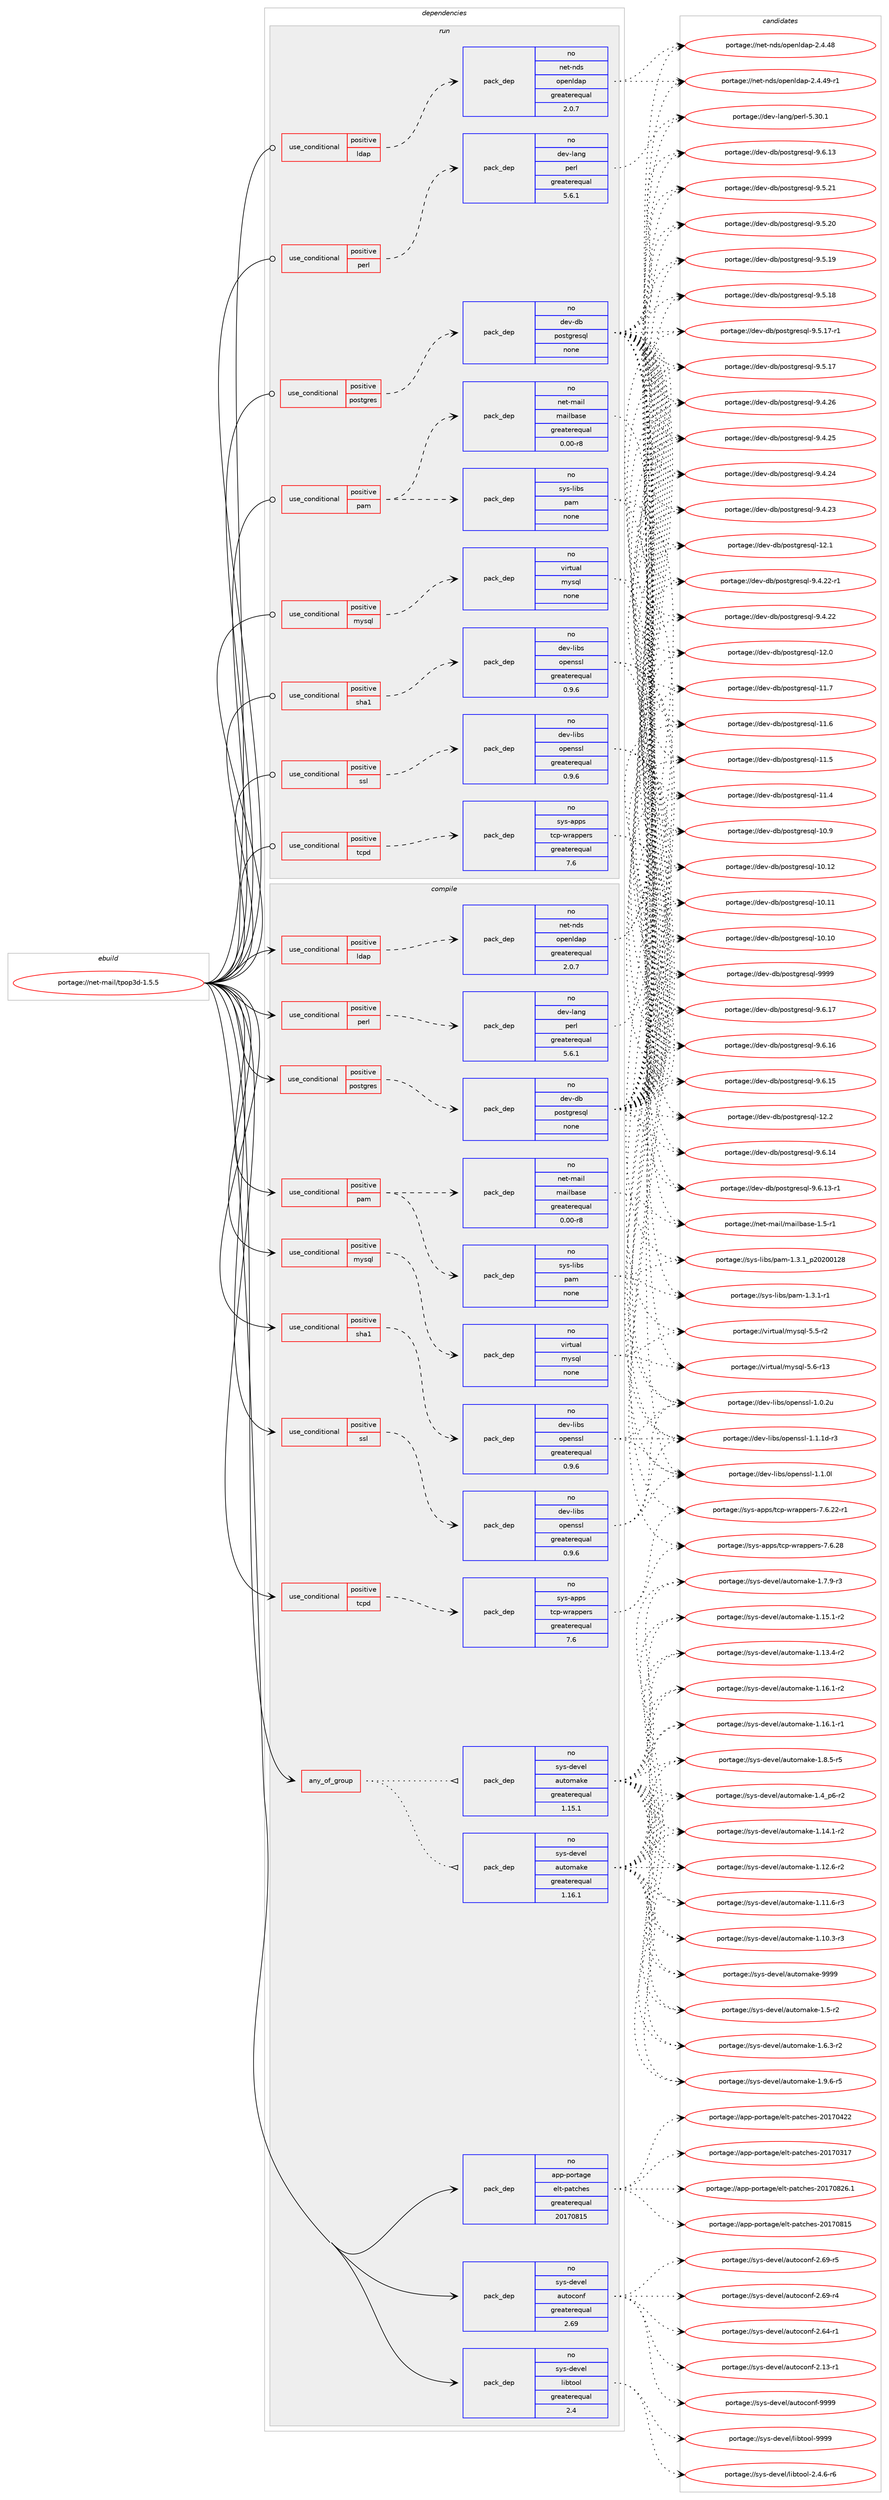 digraph prolog {

# *************
# Graph options
# *************

newrank=true;
concentrate=true;
compound=true;
graph [rankdir=LR,fontname=Helvetica,fontsize=10,ranksep=1.5];#, ranksep=2.5, nodesep=0.2];
edge  [arrowhead=vee];
node  [fontname=Helvetica,fontsize=10];

# **********
# The ebuild
# **********

subgraph cluster_leftcol {
color=gray;
rank=same;
label=<<i>ebuild</i>>;
id [label="portage://net-mail/tpop3d-1.5.5", color=red, width=4, href="../net-mail/tpop3d-1.5.5.svg"];
}

# ****************
# The dependencies
# ****************

subgraph cluster_midcol {
color=gray;
label=<<i>dependencies</i>>;
subgraph cluster_compile {
fillcolor="#eeeeee";
style=filled;
label=<<i>compile</i>>;
subgraph any1939 {
dependency117801 [label=<<TABLE BORDER="0" CELLBORDER="1" CELLSPACING="0" CELLPADDING="4"><TR><TD CELLPADDING="10">any_of_group</TD></TR></TABLE>>, shape=none, color=red];subgraph pack91363 {
dependency117802 [label=<<TABLE BORDER="0" CELLBORDER="1" CELLSPACING="0" CELLPADDING="4" WIDTH="220"><TR><TD ROWSPAN="6" CELLPADDING="30">pack_dep</TD></TR><TR><TD WIDTH="110">no</TD></TR><TR><TD>sys-devel</TD></TR><TR><TD>automake</TD></TR><TR><TD>greaterequal</TD></TR><TR><TD>1.16.1</TD></TR></TABLE>>, shape=none, color=blue];
}
dependency117801:e -> dependency117802:w [weight=20,style="dotted",arrowhead="oinv"];
subgraph pack91364 {
dependency117803 [label=<<TABLE BORDER="0" CELLBORDER="1" CELLSPACING="0" CELLPADDING="4" WIDTH="220"><TR><TD ROWSPAN="6" CELLPADDING="30">pack_dep</TD></TR><TR><TD WIDTH="110">no</TD></TR><TR><TD>sys-devel</TD></TR><TR><TD>automake</TD></TR><TR><TD>greaterequal</TD></TR><TR><TD>1.15.1</TD></TR></TABLE>>, shape=none, color=blue];
}
dependency117801:e -> dependency117803:w [weight=20,style="dotted",arrowhead="oinv"];
}
id:e -> dependency117801:w [weight=20,style="solid",arrowhead="vee"];
subgraph cond24384 {
dependency117804 [label=<<TABLE BORDER="0" CELLBORDER="1" CELLSPACING="0" CELLPADDING="4"><TR><TD ROWSPAN="3" CELLPADDING="10">use_conditional</TD></TR><TR><TD>positive</TD></TR><TR><TD>ldap</TD></TR></TABLE>>, shape=none, color=red];
subgraph pack91365 {
dependency117805 [label=<<TABLE BORDER="0" CELLBORDER="1" CELLSPACING="0" CELLPADDING="4" WIDTH="220"><TR><TD ROWSPAN="6" CELLPADDING="30">pack_dep</TD></TR><TR><TD WIDTH="110">no</TD></TR><TR><TD>net-nds</TD></TR><TR><TD>openldap</TD></TR><TR><TD>greaterequal</TD></TR><TR><TD>2.0.7</TD></TR></TABLE>>, shape=none, color=blue];
}
dependency117804:e -> dependency117805:w [weight=20,style="dashed",arrowhead="vee"];
}
id:e -> dependency117804:w [weight=20,style="solid",arrowhead="vee"];
subgraph cond24385 {
dependency117806 [label=<<TABLE BORDER="0" CELLBORDER="1" CELLSPACING="0" CELLPADDING="4"><TR><TD ROWSPAN="3" CELLPADDING="10">use_conditional</TD></TR><TR><TD>positive</TD></TR><TR><TD>mysql</TD></TR></TABLE>>, shape=none, color=red];
subgraph pack91366 {
dependency117807 [label=<<TABLE BORDER="0" CELLBORDER="1" CELLSPACING="0" CELLPADDING="4" WIDTH="220"><TR><TD ROWSPAN="6" CELLPADDING="30">pack_dep</TD></TR><TR><TD WIDTH="110">no</TD></TR><TR><TD>virtual</TD></TR><TR><TD>mysql</TD></TR><TR><TD>none</TD></TR><TR><TD></TD></TR></TABLE>>, shape=none, color=blue];
}
dependency117806:e -> dependency117807:w [weight=20,style="dashed",arrowhead="vee"];
}
id:e -> dependency117806:w [weight=20,style="solid",arrowhead="vee"];
subgraph cond24386 {
dependency117808 [label=<<TABLE BORDER="0" CELLBORDER="1" CELLSPACING="0" CELLPADDING="4"><TR><TD ROWSPAN="3" CELLPADDING="10">use_conditional</TD></TR><TR><TD>positive</TD></TR><TR><TD>pam</TD></TR></TABLE>>, shape=none, color=red];
subgraph pack91367 {
dependency117809 [label=<<TABLE BORDER="0" CELLBORDER="1" CELLSPACING="0" CELLPADDING="4" WIDTH="220"><TR><TD ROWSPAN="6" CELLPADDING="30">pack_dep</TD></TR><TR><TD WIDTH="110">no</TD></TR><TR><TD>sys-libs</TD></TR><TR><TD>pam</TD></TR><TR><TD>none</TD></TR><TR><TD></TD></TR></TABLE>>, shape=none, color=blue];
}
dependency117808:e -> dependency117809:w [weight=20,style="dashed",arrowhead="vee"];
subgraph pack91368 {
dependency117810 [label=<<TABLE BORDER="0" CELLBORDER="1" CELLSPACING="0" CELLPADDING="4" WIDTH="220"><TR><TD ROWSPAN="6" CELLPADDING="30">pack_dep</TD></TR><TR><TD WIDTH="110">no</TD></TR><TR><TD>net-mail</TD></TR><TR><TD>mailbase</TD></TR><TR><TD>greaterequal</TD></TR><TR><TD>0.00-r8</TD></TR></TABLE>>, shape=none, color=blue];
}
dependency117808:e -> dependency117810:w [weight=20,style="dashed",arrowhead="vee"];
}
id:e -> dependency117808:w [weight=20,style="solid",arrowhead="vee"];
subgraph cond24387 {
dependency117811 [label=<<TABLE BORDER="0" CELLBORDER="1" CELLSPACING="0" CELLPADDING="4"><TR><TD ROWSPAN="3" CELLPADDING="10">use_conditional</TD></TR><TR><TD>positive</TD></TR><TR><TD>perl</TD></TR></TABLE>>, shape=none, color=red];
subgraph pack91369 {
dependency117812 [label=<<TABLE BORDER="0" CELLBORDER="1" CELLSPACING="0" CELLPADDING="4" WIDTH="220"><TR><TD ROWSPAN="6" CELLPADDING="30">pack_dep</TD></TR><TR><TD WIDTH="110">no</TD></TR><TR><TD>dev-lang</TD></TR><TR><TD>perl</TD></TR><TR><TD>greaterequal</TD></TR><TR><TD>5.6.1</TD></TR></TABLE>>, shape=none, color=blue];
}
dependency117811:e -> dependency117812:w [weight=20,style="dashed",arrowhead="vee"];
}
id:e -> dependency117811:w [weight=20,style="solid",arrowhead="vee"];
subgraph cond24388 {
dependency117813 [label=<<TABLE BORDER="0" CELLBORDER="1" CELLSPACING="0" CELLPADDING="4"><TR><TD ROWSPAN="3" CELLPADDING="10">use_conditional</TD></TR><TR><TD>positive</TD></TR><TR><TD>postgres</TD></TR></TABLE>>, shape=none, color=red];
subgraph pack91370 {
dependency117814 [label=<<TABLE BORDER="0" CELLBORDER="1" CELLSPACING="0" CELLPADDING="4" WIDTH="220"><TR><TD ROWSPAN="6" CELLPADDING="30">pack_dep</TD></TR><TR><TD WIDTH="110">no</TD></TR><TR><TD>dev-db</TD></TR><TR><TD>postgresql</TD></TR><TR><TD>none</TD></TR><TR><TD></TD></TR></TABLE>>, shape=none, color=blue];
}
dependency117813:e -> dependency117814:w [weight=20,style="dashed",arrowhead="vee"];
}
id:e -> dependency117813:w [weight=20,style="solid",arrowhead="vee"];
subgraph cond24389 {
dependency117815 [label=<<TABLE BORDER="0" CELLBORDER="1" CELLSPACING="0" CELLPADDING="4"><TR><TD ROWSPAN="3" CELLPADDING="10">use_conditional</TD></TR><TR><TD>positive</TD></TR><TR><TD>sha1</TD></TR></TABLE>>, shape=none, color=red];
subgraph pack91371 {
dependency117816 [label=<<TABLE BORDER="0" CELLBORDER="1" CELLSPACING="0" CELLPADDING="4" WIDTH="220"><TR><TD ROWSPAN="6" CELLPADDING="30">pack_dep</TD></TR><TR><TD WIDTH="110">no</TD></TR><TR><TD>dev-libs</TD></TR><TR><TD>openssl</TD></TR><TR><TD>greaterequal</TD></TR><TR><TD>0.9.6</TD></TR></TABLE>>, shape=none, color=blue];
}
dependency117815:e -> dependency117816:w [weight=20,style="dashed",arrowhead="vee"];
}
id:e -> dependency117815:w [weight=20,style="solid",arrowhead="vee"];
subgraph cond24390 {
dependency117817 [label=<<TABLE BORDER="0" CELLBORDER="1" CELLSPACING="0" CELLPADDING="4"><TR><TD ROWSPAN="3" CELLPADDING="10">use_conditional</TD></TR><TR><TD>positive</TD></TR><TR><TD>ssl</TD></TR></TABLE>>, shape=none, color=red];
subgraph pack91372 {
dependency117818 [label=<<TABLE BORDER="0" CELLBORDER="1" CELLSPACING="0" CELLPADDING="4" WIDTH="220"><TR><TD ROWSPAN="6" CELLPADDING="30">pack_dep</TD></TR><TR><TD WIDTH="110">no</TD></TR><TR><TD>dev-libs</TD></TR><TR><TD>openssl</TD></TR><TR><TD>greaterequal</TD></TR><TR><TD>0.9.6</TD></TR></TABLE>>, shape=none, color=blue];
}
dependency117817:e -> dependency117818:w [weight=20,style="dashed",arrowhead="vee"];
}
id:e -> dependency117817:w [weight=20,style="solid",arrowhead="vee"];
subgraph cond24391 {
dependency117819 [label=<<TABLE BORDER="0" CELLBORDER="1" CELLSPACING="0" CELLPADDING="4"><TR><TD ROWSPAN="3" CELLPADDING="10">use_conditional</TD></TR><TR><TD>positive</TD></TR><TR><TD>tcpd</TD></TR></TABLE>>, shape=none, color=red];
subgraph pack91373 {
dependency117820 [label=<<TABLE BORDER="0" CELLBORDER="1" CELLSPACING="0" CELLPADDING="4" WIDTH="220"><TR><TD ROWSPAN="6" CELLPADDING="30">pack_dep</TD></TR><TR><TD WIDTH="110">no</TD></TR><TR><TD>sys-apps</TD></TR><TR><TD>tcp-wrappers</TD></TR><TR><TD>greaterequal</TD></TR><TR><TD>7.6</TD></TR></TABLE>>, shape=none, color=blue];
}
dependency117819:e -> dependency117820:w [weight=20,style="dashed",arrowhead="vee"];
}
id:e -> dependency117819:w [weight=20,style="solid",arrowhead="vee"];
subgraph pack91374 {
dependency117821 [label=<<TABLE BORDER="0" CELLBORDER="1" CELLSPACING="0" CELLPADDING="4" WIDTH="220"><TR><TD ROWSPAN="6" CELLPADDING="30">pack_dep</TD></TR><TR><TD WIDTH="110">no</TD></TR><TR><TD>app-portage</TD></TR><TR><TD>elt-patches</TD></TR><TR><TD>greaterequal</TD></TR><TR><TD>20170815</TD></TR></TABLE>>, shape=none, color=blue];
}
id:e -> dependency117821:w [weight=20,style="solid",arrowhead="vee"];
subgraph pack91375 {
dependency117822 [label=<<TABLE BORDER="0" CELLBORDER="1" CELLSPACING="0" CELLPADDING="4" WIDTH="220"><TR><TD ROWSPAN="6" CELLPADDING="30">pack_dep</TD></TR><TR><TD WIDTH="110">no</TD></TR><TR><TD>sys-devel</TD></TR><TR><TD>autoconf</TD></TR><TR><TD>greaterequal</TD></TR><TR><TD>2.69</TD></TR></TABLE>>, shape=none, color=blue];
}
id:e -> dependency117822:w [weight=20,style="solid",arrowhead="vee"];
subgraph pack91376 {
dependency117823 [label=<<TABLE BORDER="0" CELLBORDER="1" CELLSPACING="0" CELLPADDING="4" WIDTH="220"><TR><TD ROWSPAN="6" CELLPADDING="30">pack_dep</TD></TR><TR><TD WIDTH="110">no</TD></TR><TR><TD>sys-devel</TD></TR><TR><TD>libtool</TD></TR><TR><TD>greaterequal</TD></TR><TR><TD>2.4</TD></TR></TABLE>>, shape=none, color=blue];
}
id:e -> dependency117823:w [weight=20,style="solid",arrowhead="vee"];
}
subgraph cluster_compileandrun {
fillcolor="#eeeeee";
style=filled;
label=<<i>compile and run</i>>;
}
subgraph cluster_run {
fillcolor="#eeeeee";
style=filled;
label=<<i>run</i>>;
subgraph cond24392 {
dependency117824 [label=<<TABLE BORDER="0" CELLBORDER="1" CELLSPACING="0" CELLPADDING="4"><TR><TD ROWSPAN="3" CELLPADDING="10">use_conditional</TD></TR><TR><TD>positive</TD></TR><TR><TD>ldap</TD></TR></TABLE>>, shape=none, color=red];
subgraph pack91377 {
dependency117825 [label=<<TABLE BORDER="0" CELLBORDER="1" CELLSPACING="0" CELLPADDING="4" WIDTH="220"><TR><TD ROWSPAN="6" CELLPADDING="30">pack_dep</TD></TR><TR><TD WIDTH="110">no</TD></TR><TR><TD>net-nds</TD></TR><TR><TD>openldap</TD></TR><TR><TD>greaterequal</TD></TR><TR><TD>2.0.7</TD></TR></TABLE>>, shape=none, color=blue];
}
dependency117824:e -> dependency117825:w [weight=20,style="dashed",arrowhead="vee"];
}
id:e -> dependency117824:w [weight=20,style="solid",arrowhead="odot"];
subgraph cond24393 {
dependency117826 [label=<<TABLE BORDER="0" CELLBORDER="1" CELLSPACING="0" CELLPADDING="4"><TR><TD ROWSPAN="3" CELLPADDING="10">use_conditional</TD></TR><TR><TD>positive</TD></TR><TR><TD>mysql</TD></TR></TABLE>>, shape=none, color=red];
subgraph pack91378 {
dependency117827 [label=<<TABLE BORDER="0" CELLBORDER="1" CELLSPACING="0" CELLPADDING="4" WIDTH="220"><TR><TD ROWSPAN="6" CELLPADDING="30">pack_dep</TD></TR><TR><TD WIDTH="110">no</TD></TR><TR><TD>virtual</TD></TR><TR><TD>mysql</TD></TR><TR><TD>none</TD></TR><TR><TD></TD></TR></TABLE>>, shape=none, color=blue];
}
dependency117826:e -> dependency117827:w [weight=20,style="dashed",arrowhead="vee"];
}
id:e -> dependency117826:w [weight=20,style="solid",arrowhead="odot"];
subgraph cond24394 {
dependency117828 [label=<<TABLE BORDER="0" CELLBORDER="1" CELLSPACING="0" CELLPADDING="4"><TR><TD ROWSPAN="3" CELLPADDING="10">use_conditional</TD></TR><TR><TD>positive</TD></TR><TR><TD>pam</TD></TR></TABLE>>, shape=none, color=red];
subgraph pack91379 {
dependency117829 [label=<<TABLE BORDER="0" CELLBORDER="1" CELLSPACING="0" CELLPADDING="4" WIDTH="220"><TR><TD ROWSPAN="6" CELLPADDING="30">pack_dep</TD></TR><TR><TD WIDTH="110">no</TD></TR><TR><TD>sys-libs</TD></TR><TR><TD>pam</TD></TR><TR><TD>none</TD></TR><TR><TD></TD></TR></TABLE>>, shape=none, color=blue];
}
dependency117828:e -> dependency117829:w [weight=20,style="dashed",arrowhead="vee"];
subgraph pack91380 {
dependency117830 [label=<<TABLE BORDER="0" CELLBORDER="1" CELLSPACING="0" CELLPADDING="4" WIDTH="220"><TR><TD ROWSPAN="6" CELLPADDING="30">pack_dep</TD></TR><TR><TD WIDTH="110">no</TD></TR><TR><TD>net-mail</TD></TR><TR><TD>mailbase</TD></TR><TR><TD>greaterequal</TD></TR><TR><TD>0.00-r8</TD></TR></TABLE>>, shape=none, color=blue];
}
dependency117828:e -> dependency117830:w [weight=20,style="dashed",arrowhead="vee"];
}
id:e -> dependency117828:w [weight=20,style="solid",arrowhead="odot"];
subgraph cond24395 {
dependency117831 [label=<<TABLE BORDER="0" CELLBORDER="1" CELLSPACING="0" CELLPADDING="4"><TR><TD ROWSPAN="3" CELLPADDING="10">use_conditional</TD></TR><TR><TD>positive</TD></TR><TR><TD>perl</TD></TR></TABLE>>, shape=none, color=red];
subgraph pack91381 {
dependency117832 [label=<<TABLE BORDER="0" CELLBORDER="1" CELLSPACING="0" CELLPADDING="4" WIDTH="220"><TR><TD ROWSPAN="6" CELLPADDING="30">pack_dep</TD></TR><TR><TD WIDTH="110">no</TD></TR><TR><TD>dev-lang</TD></TR><TR><TD>perl</TD></TR><TR><TD>greaterequal</TD></TR><TR><TD>5.6.1</TD></TR></TABLE>>, shape=none, color=blue];
}
dependency117831:e -> dependency117832:w [weight=20,style="dashed",arrowhead="vee"];
}
id:e -> dependency117831:w [weight=20,style="solid",arrowhead="odot"];
subgraph cond24396 {
dependency117833 [label=<<TABLE BORDER="0" CELLBORDER="1" CELLSPACING="0" CELLPADDING="4"><TR><TD ROWSPAN="3" CELLPADDING="10">use_conditional</TD></TR><TR><TD>positive</TD></TR><TR><TD>postgres</TD></TR></TABLE>>, shape=none, color=red];
subgraph pack91382 {
dependency117834 [label=<<TABLE BORDER="0" CELLBORDER="1" CELLSPACING="0" CELLPADDING="4" WIDTH="220"><TR><TD ROWSPAN="6" CELLPADDING="30">pack_dep</TD></TR><TR><TD WIDTH="110">no</TD></TR><TR><TD>dev-db</TD></TR><TR><TD>postgresql</TD></TR><TR><TD>none</TD></TR><TR><TD></TD></TR></TABLE>>, shape=none, color=blue];
}
dependency117833:e -> dependency117834:w [weight=20,style="dashed",arrowhead="vee"];
}
id:e -> dependency117833:w [weight=20,style="solid",arrowhead="odot"];
subgraph cond24397 {
dependency117835 [label=<<TABLE BORDER="0" CELLBORDER="1" CELLSPACING="0" CELLPADDING="4"><TR><TD ROWSPAN="3" CELLPADDING="10">use_conditional</TD></TR><TR><TD>positive</TD></TR><TR><TD>sha1</TD></TR></TABLE>>, shape=none, color=red];
subgraph pack91383 {
dependency117836 [label=<<TABLE BORDER="0" CELLBORDER="1" CELLSPACING="0" CELLPADDING="4" WIDTH="220"><TR><TD ROWSPAN="6" CELLPADDING="30">pack_dep</TD></TR><TR><TD WIDTH="110">no</TD></TR><TR><TD>dev-libs</TD></TR><TR><TD>openssl</TD></TR><TR><TD>greaterequal</TD></TR><TR><TD>0.9.6</TD></TR></TABLE>>, shape=none, color=blue];
}
dependency117835:e -> dependency117836:w [weight=20,style="dashed",arrowhead="vee"];
}
id:e -> dependency117835:w [weight=20,style="solid",arrowhead="odot"];
subgraph cond24398 {
dependency117837 [label=<<TABLE BORDER="0" CELLBORDER="1" CELLSPACING="0" CELLPADDING="4"><TR><TD ROWSPAN="3" CELLPADDING="10">use_conditional</TD></TR><TR><TD>positive</TD></TR><TR><TD>ssl</TD></TR></TABLE>>, shape=none, color=red];
subgraph pack91384 {
dependency117838 [label=<<TABLE BORDER="0" CELLBORDER="1" CELLSPACING="0" CELLPADDING="4" WIDTH="220"><TR><TD ROWSPAN="6" CELLPADDING="30">pack_dep</TD></TR><TR><TD WIDTH="110">no</TD></TR><TR><TD>dev-libs</TD></TR><TR><TD>openssl</TD></TR><TR><TD>greaterequal</TD></TR><TR><TD>0.9.6</TD></TR></TABLE>>, shape=none, color=blue];
}
dependency117837:e -> dependency117838:w [weight=20,style="dashed",arrowhead="vee"];
}
id:e -> dependency117837:w [weight=20,style="solid",arrowhead="odot"];
subgraph cond24399 {
dependency117839 [label=<<TABLE BORDER="0" CELLBORDER="1" CELLSPACING="0" CELLPADDING="4"><TR><TD ROWSPAN="3" CELLPADDING="10">use_conditional</TD></TR><TR><TD>positive</TD></TR><TR><TD>tcpd</TD></TR></TABLE>>, shape=none, color=red];
subgraph pack91385 {
dependency117840 [label=<<TABLE BORDER="0" CELLBORDER="1" CELLSPACING="0" CELLPADDING="4" WIDTH="220"><TR><TD ROWSPAN="6" CELLPADDING="30">pack_dep</TD></TR><TR><TD WIDTH="110">no</TD></TR><TR><TD>sys-apps</TD></TR><TR><TD>tcp-wrappers</TD></TR><TR><TD>greaterequal</TD></TR><TR><TD>7.6</TD></TR></TABLE>>, shape=none, color=blue];
}
dependency117839:e -> dependency117840:w [weight=20,style="dashed",arrowhead="vee"];
}
id:e -> dependency117839:w [weight=20,style="solid",arrowhead="odot"];
}
}

# **************
# The candidates
# **************

subgraph cluster_choices {
rank=same;
color=gray;
label=<<i>candidates</i>>;

subgraph choice91363 {
color=black;
nodesep=1;
choice115121115451001011181011084797117116111109971071014557575757 [label="portage://sys-devel/automake-9999", color=red, width=4,href="../sys-devel/automake-9999.svg"];
choice115121115451001011181011084797117116111109971071014549465746544511453 [label="portage://sys-devel/automake-1.9.6-r5", color=red, width=4,href="../sys-devel/automake-1.9.6-r5.svg"];
choice115121115451001011181011084797117116111109971071014549465646534511453 [label="portage://sys-devel/automake-1.8.5-r5", color=red, width=4,href="../sys-devel/automake-1.8.5-r5.svg"];
choice115121115451001011181011084797117116111109971071014549465546574511451 [label="portage://sys-devel/automake-1.7.9-r3", color=red, width=4,href="../sys-devel/automake-1.7.9-r3.svg"];
choice115121115451001011181011084797117116111109971071014549465446514511450 [label="portage://sys-devel/automake-1.6.3-r2", color=red, width=4,href="../sys-devel/automake-1.6.3-r2.svg"];
choice11512111545100101118101108479711711611110997107101454946534511450 [label="portage://sys-devel/automake-1.5-r2", color=red, width=4,href="../sys-devel/automake-1.5-r2.svg"];
choice115121115451001011181011084797117116111109971071014549465295112544511450 [label="portage://sys-devel/automake-1.4_p6-r2", color=red, width=4,href="../sys-devel/automake-1.4_p6-r2.svg"];
choice11512111545100101118101108479711711611110997107101454946495446494511450 [label="portage://sys-devel/automake-1.16.1-r2", color=red, width=4,href="../sys-devel/automake-1.16.1-r2.svg"];
choice11512111545100101118101108479711711611110997107101454946495446494511449 [label="portage://sys-devel/automake-1.16.1-r1", color=red, width=4,href="../sys-devel/automake-1.16.1-r1.svg"];
choice11512111545100101118101108479711711611110997107101454946495346494511450 [label="portage://sys-devel/automake-1.15.1-r2", color=red, width=4,href="../sys-devel/automake-1.15.1-r2.svg"];
choice11512111545100101118101108479711711611110997107101454946495246494511450 [label="portage://sys-devel/automake-1.14.1-r2", color=red, width=4,href="../sys-devel/automake-1.14.1-r2.svg"];
choice11512111545100101118101108479711711611110997107101454946495146524511450 [label="portage://sys-devel/automake-1.13.4-r2", color=red, width=4,href="../sys-devel/automake-1.13.4-r2.svg"];
choice11512111545100101118101108479711711611110997107101454946495046544511450 [label="portage://sys-devel/automake-1.12.6-r2", color=red, width=4,href="../sys-devel/automake-1.12.6-r2.svg"];
choice11512111545100101118101108479711711611110997107101454946494946544511451 [label="portage://sys-devel/automake-1.11.6-r3", color=red, width=4,href="../sys-devel/automake-1.11.6-r3.svg"];
choice11512111545100101118101108479711711611110997107101454946494846514511451 [label="portage://sys-devel/automake-1.10.3-r3", color=red, width=4,href="../sys-devel/automake-1.10.3-r3.svg"];
dependency117802:e -> choice115121115451001011181011084797117116111109971071014557575757:w [style=dotted,weight="100"];
dependency117802:e -> choice115121115451001011181011084797117116111109971071014549465746544511453:w [style=dotted,weight="100"];
dependency117802:e -> choice115121115451001011181011084797117116111109971071014549465646534511453:w [style=dotted,weight="100"];
dependency117802:e -> choice115121115451001011181011084797117116111109971071014549465546574511451:w [style=dotted,weight="100"];
dependency117802:e -> choice115121115451001011181011084797117116111109971071014549465446514511450:w [style=dotted,weight="100"];
dependency117802:e -> choice11512111545100101118101108479711711611110997107101454946534511450:w [style=dotted,weight="100"];
dependency117802:e -> choice115121115451001011181011084797117116111109971071014549465295112544511450:w [style=dotted,weight="100"];
dependency117802:e -> choice11512111545100101118101108479711711611110997107101454946495446494511450:w [style=dotted,weight="100"];
dependency117802:e -> choice11512111545100101118101108479711711611110997107101454946495446494511449:w [style=dotted,weight="100"];
dependency117802:e -> choice11512111545100101118101108479711711611110997107101454946495346494511450:w [style=dotted,weight="100"];
dependency117802:e -> choice11512111545100101118101108479711711611110997107101454946495246494511450:w [style=dotted,weight="100"];
dependency117802:e -> choice11512111545100101118101108479711711611110997107101454946495146524511450:w [style=dotted,weight="100"];
dependency117802:e -> choice11512111545100101118101108479711711611110997107101454946495046544511450:w [style=dotted,weight="100"];
dependency117802:e -> choice11512111545100101118101108479711711611110997107101454946494946544511451:w [style=dotted,weight="100"];
dependency117802:e -> choice11512111545100101118101108479711711611110997107101454946494846514511451:w [style=dotted,weight="100"];
}
subgraph choice91364 {
color=black;
nodesep=1;
choice115121115451001011181011084797117116111109971071014557575757 [label="portage://sys-devel/automake-9999", color=red, width=4,href="../sys-devel/automake-9999.svg"];
choice115121115451001011181011084797117116111109971071014549465746544511453 [label="portage://sys-devel/automake-1.9.6-r5", color=red, width=4,href="../sys-devel/automake-1.9.6-r5.svg"];
choice115121115451001011181011084797117116111109971071014549465646534511453 [label="portage://sys-devel/automake-1.8.5-r5", color=red, width=4,href="../sys-devel/automake-1.8.5-r5.svg"];
choice115121115451001011181011084797117116111109971071014549465546574511451 [label="portage://sys-devel/automake-1.7.9-r3", color=red, width=4,href="../sys-devel/automake-1.7.9-r3.svg"];
choice115121115451001011181011084797117116111109971071014549465446514511450 [label="portage://sys-devel/automake-1.6.3-r2", color=red, width=4,href="../sys-devel/automake-1.6.3-r2.svg"];
choice11512111545100101118101108479711711611110997107101454946534511450 [label="portage://sys-devel/automake-1.5-r2", color=red, width=4,href="../sys-devel/automake-1.5-r2.svg"];
choice115121115451001011181011084797117116111109971071014549465295112544511450 [label="portage://sys-devel/automake-1.4_p6-r2", color=red, width=4,href="../sys-devel/automake-1.4_p6-r2.svg"];
choice11512111545100101118101108479711711611110997107101454946495446494511450 [label="portage://sys-devel/automake-1.16.1-r2", color=red, width=4,href="../sys-devel/automake-1.16.1-r2.svg"];
choice11512111545100101118101108479711711611110997107101454946495446494511449 [label="portage://sys-devel/automake-1.16.1-r1", color=red, width=4,href="../sys-devel/automake-1.16.1-r1.svg"];
choice11512111545100101118101108479711711611110997107101454946495346494511450 [label="portage://sys-devel/automake-1.15.1-r2", color=red, width=4,href="../sys-devel/automake-1.15.1-r2.svg"];
choice11512111545100101118101108479711711611110997107101454946495246494511450 [label="portage://sys-devel/automake-1.14.1-r2", color=red, width=4,href="../sys-devel/automake-1.14.1-r2.svg"];
choice11512111545100101118101108479711711611110997107101454946495146524511450 [label="portage://sys-devel/automake-1.13.4-r2", color=red, width=4,href="../sys-devel/automake-1.13.4-r2.svg"];
choice11512111545100101118101108479711711611110997107101454946495046544511450 [label="portage://sys-devel/automake-1.12.6-r2", color=red, width=4,href="../sys-devel/automake-1.12.6-r2.svg"];
choice11512111545100101118101108479711711611110997107101454946494946544511451 [label="portage://sys-devel/automake-1.11.6-r3", color=red, width=4,href="../sys-devel/automake-1.11.6-r3.svg"];
choice11512111545100101118101108479711711611110997107101454946494846514511451 [label="portage://sys-devel/automake-1.10.3-r3", color=red, width=4,href="../sys-devel/automake-1.10.3-r3.svg"];
dependency117803:e -> choice115121115451001011181011084797117116111109971071014557575757:w [style=dotted,weight="100"];
dependency117803:e -> choice115121115451001011181011084797117116111109971071014549465746544511453:w [style=dotted,weight="100"];
dependency117803:e -> choice115121115451001011181011084797117116111109971071014549465646534511453:w [style=dotted,weight="100"];
dependency117803:e -> choice115121115451001011181011084797117116111109971071014549465546574511451:w [style=dotted,weight="100"];
dependency117803:e -> choice115121115451001011181011084797117116111109971071014549465446514511450:w [style=dotted,weight="100"];
dependency117803:e -> choice11512111545100101118101108479711711611110997107101454946534511450:w [style=dotted,weight="100"];
dependency117803:e -> choice115121115451001011181011084797117116111109971071014549465295112544511450:w [style=dotted,weight="100"];
dependency117803:e -> choice11512111545100101118101108479711711611110997107101454946495446494511450:w [style=dotted,weight="100"];
dependency117803:e -> choice11512111545100101118101108479711711611110997107101454946495446494511449:w [style=dotted,weight="100"];
dependency117803:e -> choice11512111545100101118101108479711711611110997107101454946495346494511450:w [style=dotted,weight="100"];
dependency117803:e -> choice11512111545100101118101108479711711611110997107101454946495246494511450:w [style=dotted,weight="100"];
dependency117803:e -> choice11512111545100101118101108479711711611110997107101454946495146524511450:w [style=dotted,weight="100"];
dependency117803:e -> choice11512111545100101118101108479711711611110997107101454946495046544511450:w [style=dotted,weight="100"];
dependency117803:e -> choice11512111545100101118101108479711711611110997107101454946494946544511451:w [style=dotted,weight="100"];
dependency117803:e -> choice11512111545100101118101108479711711611110997107101454946494846514511451:w [style=dotted,weight="100"];
}
subgraph choice91365 {
color=black;
nodesep=1;
choice110101116451101001154711111210111010810097112455046524652574511449 [label="portage://net-nds/openldap-2.4.49-r1", color=red, width=4,href="../net-nds/openldap-2.4.49-r1.svg"];
choice11010111645110100115471111121011101081009711245504652465256 [label="portage://net-nds/openldap-2.4.48", color=red, width=4,href="../net-nds/openldap-2.4.48.svg"];
dependency117805:e -> choice110101116451101001154711111210111010810097112455046524652574511449:w [style=dotted,weight="100"];
dependency117805:e -> choice11010111645110100115471111121011101081009711245504652465256:w [style=dotted,weight="100"];
}
subgraph choice91366 {
color=black;
nodesep=1;
choice118105114116117971084710912111511310845534654451144951 [label="portage://virtual/mysql-5.6-r13", color=red, width=4,href="../virtual/mysql-5.6-r13.svg"];
choice1181051141161179710847109121115113108455346534511450 [label="portage://virtual/mysql-5.5-r2", color=red, width=4,href="../virtual/mysql-5.5-r2.svg"];
dependency117807:e -> choice118105114116117971084710912111511310845534654451144951:w [style=dotted,weight="100"];
dependency117807:e -> choice1181051141161179710847109121115113108455346534511450:w [style=dotted,weight="100"];
}
subgraph choice91367 {
color=black;
nodesep=1;
choice11512111545108105981154711297109454946514649951125048504848495056 [label="portage://sys-libs/pam-1.3.1_p20200128", color=red, width=4,href="../sys-libs/pam-1.3.1_p20200128.svg"];
choice115121115451081059811547112971094549465146494511449 [label="portage://sys-libs/pam-1.3.1-r1", color=red, width=4,href="../sys-libs/pam-1.3.1-r1.svg"];
dependency117809:e -> choice11512111545108105981154711297109454946514649951125048504848495056:w [style=dotted,weight="100"];
dependency117809:e -> choice115121115451081059811547112971094549465146494511449:w [style=dotted,weight="100"];
}
subgraph choice91368 {
color=black;
nodesep=1;
choice110101116451099710510847109971051089897115101454946534511449 [label="portage://net-mail/mailbase-1.5-r1", color=red, width=4,href="../net-mail/mailbase-1.5-r1.svg"];
dependency117810:e -> choice110101116451099710510847109971051089897115101454946534511449:w [style=dotted,weight="100"];
}
subgraph choice91369 {
color=black;
nodesep=1;
choice10010111845108971101034711210111410845534651484649 [label="portage://dev-lang/perl-5.30.1", color=red, width=4,href="../dev-lang/perl-5.30.1.svg"];
dependency117812:e -> choice10010111845108971101034711210111410845534651484649:w [style=dotted,weight="100"];
}
subgraph choice91370 {
color=black;
nodesep=1;
choice1001011184510098471121111151161031141011151131084557575757 [label="portage://dev-db/postgresql-9999", color=red, width=4,href="../dev-db/postgresql-9999.svg"];
choice10010111845100984711211111511610311410111511310845574654464955 [label="portage://dev-db/postgresql-9.6.17", color=red, width=4,href="../dev-db/postgresql-9.6.17.svg"];
choice10010111845100984711211111511610311410111511310845574654464954 [label="portage://dev-db/postgresql-9.6.16", color=red, width=4,href="../dev-db/postgresql-9.6.16.svg"];
choice10010111845100984711211111511610311410111511310845574654464953 [label="portage://dev-db/postgresql-9.6.15", color=red, width=4,href="../dev-db/postgresql-9.6.15.svg"];
choice10010111845100984711211111511610311410111511310845574654464952 [label="portage://dev-db/postgresql-9.6.14", color=red, width=4,href="../dev-db/postgresql-9.6.14.svg"];
choice100101118451009847112111115116103114101115113108455746544649514511449 [label="portage://dev-db/postgresql-9.6.13-r1", color=red, width=4,href="../dev-db/postgresql-9.6.13-r1.svg"];
choice10010111845100984711211111511610311410111511310845574654464951 [label="portage://dev-db/postgresql-9.6.13", color=red, width=4,href="../dev-db/postgresql-9.6.13.svg"];
choice10010111845100984711211111511610311410111511310845574653465049 [label="portage://dev-db/postgresql-9.5.21", color=red, width=4,href="../dev-db/postgresql-9.5.21.svg"];
choice10010111845100984711211111511610311410111511310845574653465048 [label="portage://dev-db/postgresql-9.5.20", color=red, width=4,href="../dev-db/postgresql-9.5.20.svg"];
choice10010111845100984711211111511610311410111511310845574653464957 [label="portage://dev-db/postgresql-9.5.19", color=red, width=4,href="../dev-db/postgresql-9.5.19.svg"];
choice10010111845100984711211111511610311410111511310845574653464956 [label="portage://dev-db/postgresql-9.5.18", color=red, width=4,href="../dev-db/postgresql-9.5.18.svg"];
choice100101118451009847112111115116103114101115113108455746534649554511449 [label="portage://dev-db/postgresql-9.5.17-r1", color=red, width=4,href="../dev-db/postgresql-9.5.17-r1.svg"];
choice10010111845100984711211111511610311410111511310845574653464955 [label="portage://dev-db/postgresql-9.5.17", color=red, width=4,href="../dev-db/postgresql-9.5.17.svg"];
choice10010111845100984711211111511610311410111511310845574652465054 [label="portage://dev-db/postgresql-9.4.26", color=red, width=4,href="../dev-db/postgresql-9.4.26.svg"];
choice10010111845100984711211111511610311410111511310845574652465053 [label="portage://dev-db/postgresql-9.4.25", color=red, width=4,href="../dev-db/postgresql-9.4.25.svg"];
choice10010111845100984711211111511610311410111511310845574652465052 [label="portage://dev-db/postgresql-9.4.24", color=red, width=4,href="../dev-db/postgresql-9.4.24.svg"];
choice10010111845100984711211111511610311410111511310845574652465051 [label="portage://dev-db/postgresql-9.4.23", color=red, width=4,href="../dev-db/postgresql-9.4.23.svg"];
choice100101118451009847112111115116103114101115113108455746524650504511449 [label="portage://dev-db/postgresql-9.4.22-r1", color=red, width=4,href="../dev-db/postgresql-9.4.22-r1.svg"];
choice10010111845100984711211111511610311410111511310845574652465050 [label="portage://dev-db/postgresql-9.4.22", color=red, width=4,href="../dev-db/postgresql-9.4.22.svg"];
choice1001011184510098471121111151161031141011151131084549504650 [label="portage://dev-db/postgresql-12.2", color=red, width=4,href="../dev-db/postgresql-12.2.svg"];
choice1001011184510098471121111151161031141011151131084549504649 [label="portage://dev-db/postgresql-12.1", color=red, width=4,href="../dev-db/postgresql-12.1.svg"];
choice1001011184510098471121111151161031141011151131084549504648 [label="portage://dev-db/postgresql-12.0", color=red, width=4,href="../dev-db/postgresql-12.0.svg"];
choice1001011184510098471121111151161031141011151131084549494655 [label="portage://dev-db/postgresql-11.7", color=red, width=4,href="../dev-db/postgresql-11.7.svg"];
choice1001011184510098471121111151161031141011151131084549494654 [label="portage://dev-db/postgresql-11.6", color=red, width=4,href="../dev-db/postgresql-11.6.svg"];
choice1001011184510098471121111151161031141011151131084549494653 [label="portage://dev-db/postgresql-11.5", color=red, width=4,href="../dev-db/postgresql-11.5.svg"];
choice1001011184510098471121111151161031141011151131084549494652 [label="portage://dev-db/postgresql-11.4", color=red, width=4,href="../dev-db/postgresql-11.4.svg"];
choice1001011184510098471121111151161031141011151131084549484657 [label="portage://dev-db/postgresql-10.9", color=red, width=4,href="../dev-db/postgresql-10.9.svg"];
choice100101118451009847112111115116103114101115113108454948464950 [label="portage://dev-db/postgresql-10.12", color=red, width=4,href="../dev-db/postgresql-10.12.svg"];
choice100101118451009847112111115116103114101115113108454948464949 [label="portage://dev-db/postgresql-10.11", color=red, width=4,href="../dev-db/postgresql-10.11.svg"];
choice100101118451009847112111115116103114101115113108454948464948 [label="portage://dev-db/postgresql-10.10", color=red, width=4,href="../dev-db/postgresql-10.10.svg"];
dependency117814:e -> choice1001011184510098471121111151161031141011151131084557575757:w [style=dotted,weight="100"];
dependency117814:e -> choice10010111845100984711211111511610311410111511310845574654464955:w [style=dotted,weight="100"];
dependency117814:e -> choice10010111845100984711211111511610311410111511310845574654464954:w [style=dotted,weight="100"];
dependency117814:e -> choice10010111845100984711211111511610311410111511310845574654464953:w [style=dotted,weight="100"];
dependency117814:e -> choice10010111845100984711211111511610311410111511310845574654464952:w [style=dotted,weight="100"];
dependency117814:e -> choice100101118451009847112111115116103114101115113108455746544649514511449:w [style=dotted,weight="100"];
dependency117814:e -> choice10010111845100984711211111511610311410111511310845574654464951:w [style=dotted,weight="100"];
dependency117814:e -> choice10010111845100984711211111511610311410111511310845574653465049:w [style=dotted,weight="100"];
dependency117814:e -> choice10010111845100984711211111511610311410111511310845574653465048:w [style=dotted,weight="100"];
dependency117814:e -> choice10010111845100984711211111511610311410111511310845574653464957:w [style=dotted,weight="100"];
dependency117814:e -> choice10010111845100984711211111511610311410111511310845574653464956:w [style=dotted,weight="100"];
dependency117814:e -> choice100101118451009847112111115116103114101115113108455746534649554511449:w [style=dotted,weight="100"];
dependency117814:e -> choice10010111845100984711211111511610311410111511310845574653464955:w [style=dotted,weight="100"];
dependency117814:e -> choice10010111845100984711211111511610311410111511310845574652465054:w [style=dotted,weight="100"];
dependency117814:e -> choice10010111845100984711211111511610311410111511310845574652465053:w [style=dotted,weight="100"];
dependency117814:e -> choice10010111845100984711211111511610311410111511310845574652465052:w [style=dotted,weight="100"];
dependency117814:e -> choice10010111845100984711211111511610311410111511310845574652465051:w [style=dotted,weight="100"];
dependency117814:e -> choice100101118451009847112111115116103114101115113108455746524650504511449:w [style=dotted,weight="100"];
dependency117814:e -> choice10010111845100984711211111511610311410111511310845574652465050:w [style=dotted,weight="100"];
dependency117814:e -> choice1001011184510098471121111151161031141011151131084549504650:w [style=dotted,weight="100"];
dependency117814:e -> choice1001011184510098471121111151161031141011151131084549504649:w [style=dotted,weight="100"];
dependency117814:e -> choice1001011184510098471121111151161031141011151131084549504648:w [style=dotted,weight="100"];
dependency117814:e -> choice1001011184510098471121111151161031141011151131084549494655:w [style=dotted,weight="100"];
dependency117814:e -> choice1001011184510098471121111151161031141011151131084549494654:w [style=dotted,weight="100"];
dependency117814:e -> choice1001011184510098471121111151161031141011151131084549494653:w [style=dotted,weight="100"];
dependency117814:e -> choice1001011184510098471121111151161031141011151131084549494652:w [style=dotted,weight="100"];
dependency117814:e -> choice1001011184510098471121111151161031141011151131084549484657:w [style=dotted,weight="100"];
dependency117814:e -> choice100101118451009847112111115116103114101115113108454948464950:w [style=dotted,weight="100"];
dependency117814:e -> choice100101118451009847112111115116103114101115113108454948464949:w [style=dotted,weight="100"];
dependency117814:e -> choice100101118451009847112111115116103114101115113108454948464948:w [style=dotted,weight="100"];
}
subgraph choice91371 {
color=black;
nodesep=1;
choice1001011184510810598115471111121011101151151084549464946491004511451 [label="portage://dev-libs/openssl-1.1.1d-r3", color=red, width=4,href="../dev-libs/openssl-1.1.1d-r3.svg"];
choice100101118451081059811547111112101110115115108454946494648108 [label="portage://dev-libs/openssl-1.1.0l", color=red, width=4,href="../dev-libs/openssl-1.1.0l.svg"];
choice100101118451081059811547111112101110115115108454946484650117 [label="portage://dev-libs/openssl-1.0.2u", color=red, width=4,href="../dev-libs/openssl-1.0.2u.svg"];
dependency117816:e -> choice1001011184510810598115471111121011101151151084549464946491004511451:w [style=dotted,weight="100"];
dependency117816:e -> choice100101118451081059811547111112101110115115108454946494648108:w [style=dotted,weight="100"];
dependency117816:e -> choice100101118451081059811547111112101110115115108454946484650117:w [style=dotted,weight="100"];
}
subgraph choice91372 {
color=black;
nodesep=1;
choice1001011184510810598115471111121011101151151084549464946491004511451 [label="portage://dev-libs/openssl-1.1.1d-r3", color=red, width=4,href="../dev-libs/openssl-1.1.1d-r3.svg"];
choice100101118451081059811547111112101110115115108454946494648108 [label="portage://dev-libs/openssl-1.1.0l", color=red, width=4,href="../dev-libs/openssl-1.1.0l.svg"];
choice100101118451081059811547111112101110115115108454946484650117 [label="portage://dev-libs/openssl-1.0.2u", color=red, width=4,href="../dev-libs/openssl-1.0.2u.svg"];
dependency117818:e -> choice1001011184510810598115471111121011101151151084549464946491004511451:w [style=dotted,weight="100"];
dependency117818:e -> choice100101118451081059811547111112101110115115108454946494648108:w [style=dotted,weight="100"];
dependency117818:e -> choice100101118451081059811547111112101110115115108454946484650117:w [style=dotted,weight="100"];
}
subgraph choice91373 {
color=black;
nodesep=1;
choice11512111545971121121154711699112451191149711211210111411545554654465056 [label="portage://sys-apps/tcp-wrappers-7.6.28", color=red, width=4,href="../sys-apps/tcp-wrappers-7.6.28.svg"];
choice115121115459711211211547116991124511911497112112101114115455546544650504511449 [label="portage://sys-apps/tcp-wrappers-7.6.22-r1", color=red, width=4,href="../sys-apps/tcp-wrappers-7.6.22-r1.svg"];
dependency117820:e -> choice11512111545971121121154711699112451191149711211210111411545554654465056:w [style=dotted,weight="100"];
dependency117820:e -> choice115121115459711211211547116991124511911497112112101114115455546544650504511449:w [style=dotted,weight="100"];
}
subgraph choice91374 {
color=black;
nodesep=1;
choice971121124511211111411697103101471011081164511297116991041011154550484955485650544649 [label="portage://app-portage/elt-patches-20170826.1", color=red, width=4,href="../app-portage/elt-patches-20170826.1.svg"];
choice97112112451121111141169710310147101108116451129711699104101115455048495548564953 [label="portage://app-portage/elt-patches-20170815", color=red, width=4,href="../app-portage/elt-patches-20170815.svg"];
choice97112112451121111141169710310147101108116451129711699104101115455048495548525050 [label="portage://app-portage/elt-patches-20170422", color=red, width=4,href="../app-portage/elt-patches-20170422.svg"];
choice97112112451121111141169710310147101108116451129711699104101115455048495548514955 [label="portage://app-portage/elt-patches-20170317", color=red, width=4,href="../app-portage/elt-patches-20170317.svg"];
dependency117821:e -> choice971121124511211111411697103101471011081164511297116991041011154550484955485650544649:w [style=dotted,weight="100"];
dependency117821:e -> choice97112112451121111141169710310147101108116451129711699104101115455048495548564953:w [style=dotted,weight="100"];
dependency117821:e -> choice97112112451121111141169710310147101108116451129711699104101115455048495548525050:w [style=dotted,weight="100"];
dependency117821:e -> choice97112112451121111141169710310147101108116451129711699104101115455048495548514955:w [style=dotted,weight="100"];
}
subgraph choice91375 {
color=black;
nodesep=1;
choice115121115451001011181011084797117116111991111101024557575757 [label="portage://sys-devel/autoconf-9999", color=red, width=4,href="../sys-devel/autoconf-9999.svg"];
choice1151211154510010111810110847971171161119911111010245504654574511453 [label="portage://sys-devel/autoconf-2.69-r5", color=red, width=4,href="../sys-devel/autoconf-2.69-r5.svg"];
choice1151211154510010111810110847971171161119911111010245504654574511452 [label="portage://sys-devel/autoconf-2.69-r4", color=red, width=4,href="../sys-devel/autoconf-2.69-r4.svg"];
choice1151211154510010111810110847971171161119911111010245504654524511449 [label="portage://sys-devel/autoconf-2.64-r1", color=red, width=4,href="../sys-devel/autoconf-2.64-r1.svg"];
choice1151211154510010111810110847971171161119911111010245504649514511449 [label="portage://sys-devel/autoconf-2.13-r1", color=red, width=4,href="../sys-devel/autoconf-2.13-r1.svg"];
dependency117822:e -> choice115121115451001011181011084797117116111991111101024557575757:w [style=dotted,weight="100"];
dependency117822:e -> choice1151211154510010111810110847971171161119911111010245504654574511453:w [style=dotted,weight="100"];
dependency117822:e -> choice1151211154510010111810110847971171161119911111010245504654574511452:w [style=dotted,weight="100"];
dependency117822:e -> choice1151211154510010111810110847971171161119911111010245504654524511449:w [style=dotted,weight="100"];
dependency117822:e -> choice1151211154510010111810110847971171161119911111010245504649514511449:w [style=dotted,weight="100"];
}
subgraph choice91376 {
color=black;
nodesep=1;
choice1151211154510010111810110847108105981161111111084557575757 [label="portage://sys-devel/libtool-9999", color=red, width=4,href="../sys-devel/libtool-9999.svg"];
choice1151211154510010111810110847108105981161111111084550465246544511454 [label="portage://sys-devel/libtool-2.4.6-r6", color=red, width=4,href="../sys-devel/libtool-2.4.6-r6.svg"];
dependency117823:e -> choice1151211154510010111810110847108105981161111111084557575757:w [style=dotted,weight="100"];
dependency117823:e -> choice1151211154510010111810110847108105981161111111084550465246544511454:w [style=dotted,weight="100"];
}
subgraph choice91377 {
color=black;
nodesep=1;
choice110101116451101001154711111210111010810097112455046524652574511449 [label="portage://net-nds/openldap-2.4.49-r1", color=red, width=4,href="../net-nds/openldap-2.4.49-r1.svg"];
choice11010111645110100115471111121011101081009711245504652465256 [label="portage://net-nds/openldap-2.4.48", color=red, width=4,href="../net-nds/openldap-2.4.48.svg"];
dependency117825:e -> choice110101116451101001154711111210111010810097112455046524652574511449:w [style=dotted,weight="100"];
dependency117825:e -> choice11010111645110100115471111121011101081009711245504652465256:w [style=dotted,weight="100"];
}
subgraph choice91378 {
color=black;
nodesep=1;
choice118105114116117971084710912111511310845534654451144951 [label="portage://virtual/mysql-5.6-r13", color=red, width=4,href="../virtual/mysql-5.6-r13.svg"];
choice1181051141161179710847109121115113108455346534511450 [label="portage://virtual/mysql-5.5-r2", color=red, width=4,href="../virtual/mysql-5.5-r2.svg"];
dependency117827:e -> choice118105114116117971084710912111511310845534654451144951:w [style=dotted,weight="100"];
dependency117827:e -> choice1181051141161179710847109121115113108455346534511450:w [style=dotted,weight="100"];
}
subgraph choice91379 {
color=black;
nodesep=1;
choice11512111545108105981154711297109454946514649951125048504848495056 [label="portage://sys-libs/pam-1.3.1_p20200128", color=red, width=4,href="../sys-libs/pam-1.3.1_p20200128.svg"];
choice115121115451081059811547112971094549465146494511449 [label="portage://sys-libs/pam-1.3.1-r1", color=red, width=4,href="../sys-libs/pam-1.3.1-r1.svg"];
dependency117829:e -> choice11512111545108105981154711297109454946514649951125048504848495056:w [style=dotted,weight="100"];
dependency117829:e -> choice115121115451081059811547112971094549465146494511449:w [style=dotted,weight="100"];
}
subgraph choice91380 {
color=black;
nodesep=1;
choice110101116451099710510847109971051089897115101454946534511449 [label="portage://net-mail/mailbase-1.5-r1", color=red, width=4,href="../net-mail/mailbase-1.5-r1.svg"];
dependency117830:e -> choice110101116451099710510847109971051089897115101454946534511449:w [style=dotted,weight="100"];
}
subgraph choice91381 {
color=black;
nodesep=1;
choice10010111845108971101034711210111410845534651484649 [label="portage://dev-lang/perl-5.30.1", color=red, width=4,href="../dev-lang/perl-5.30.1.svg"];
dependency117832:e -> choice10010111845108971101034711210111410845534651484649:w [style=dotted,weight="100"];
}
subgraph choice91382 {
color=black;
nodesep=1;
choice1001011184510098471121111151161031141011151131084557575757 [label="portage://dev-db/postgresql-9999", color=red, width=4,href="../dev-db/postgresql-9999.svg"];
choice10010111845100984711211111511610311410111511310845574654464955 [label="portage://dev-db/postgresql-9.6.17", color=red, width=4,href="../dev-db/postgresql-9.6.17.svg"];
choice10010111845100984711211111511610311410111511310845574654464954 [label="portage://dev-db/postgresql-9.6.16", color=red, width=4,href="../dev-db/postgresql-9.6.16.svg"];
choice10010111845100984711211111511610311410111511310845574654464953 [label="portage://dev-db/postgresql-9.6.15", color=red, width=4,href="../dev-db/postgresql-9.6.15.svg"];
choice10010111845100984711211111511610311410111511310845574654464952 [label="portage://dev-db/postgresql-9.6.14", color=red, width=4,href="../dev-db/postgresql-9.6.14.svg"];
choice100101118451009847112111115116103114101115113108455746544649514511449 [label="portage://dev-db/postgresql-9.6.13-r1", color=red, width=4,href="../dev-db/postgresql-9.6.13-r1.svg"];
choice10010111845100984711211111511610311410111511310845574654464951 [label="portage://dev-db/postgresql-9.6.13", color=red, width=4,href="../dev-db/postgresql-9.6.13.svg"];
choice10010111845100984711211111511610311410111511310845574653465049 [label="portage://dev-db/postgresql-9.5.21", color=red, width=4,href="../dev-db/postgresql-9.5.21.svg"];
choice10010111845100984711211111511610311410111511310845574653465048 [label="portage://dev-db/postgresql-9.5.20", color=red, width=4,href="../dev-db/postgresql-9.5.20.svg"];
choice10010111845100984711211111511610311410111511310845574653464957 [label="portage://dev-db/postgresql-9.5.19", color=red, width=4,href="../dev-db/postgresql-9.5.19.svg"];
choice10010111845100984711211111511610311410111511310845574653464956 [label="portage://dev-db/postgresql-9.5.18", color=red, width=4,href="../dev-db/postgresql-9.5.18.svg"];
choice100101118451009847112111115116103114101115113108455746534649554511449 [label="portage://dev-db/postgresql-9.5.17-r1", color=red, width=4,href="../dev-db/postgresql-9.5.17-r1.svg"];
choice10010111845100984711211111511610311410111511310845574653464955 [label="portage://dev-db/postgresql-9.5.17", color=red, width=4,href="../dev-db/postgresql-9.5.17.svg"];
choice10010111845100984711211111511610311410111511310845574652465054 [label="portage://dev-db/postgresql-9.4.26", color=red, width=4,href="../dev-db/postgresql-9.4.26.svg"];
choice10010111845100984711211111511610311410111511310845574652465053 [label="portage://dev-db/postgresql-9.4.25", color=red, width=4,href="../dev-db/postgresql-9.4.25.svg"];
choice10010111845100984711211111511610311410111511310845574652465052 [label="portage://dev-db/postgresql-9.4.24", color=red, width=4,href="../dev-db/postgresql-9.4.24.svg"];
choice10010111845100984711211111511610311410111511310845574652465051 [label="portage://dev-db/postgresql-9.4.23", color=red, width=4,href="../dev-db/postgresql-9.4.23.svg"];
choice100101118451009847112111115116103114101115113108455746524650504511449 [label="portage://dev-db/postgresql-9.4.22-r1", color=red, width=4,href="../dev-db/postgresql-9.4.22-r1.svg"];
choice10010111845100984711211111511610311410111511310845574652465050 [label="portage://dev-db/postgresql-9.4.22", color=red, width=4,href="../dev-db/postgresql-9.4.22.svg"];
choice1001011184510098471121111151161031141011151131084549504650 [label="portage://dev-db/postgresql-12.2", color=red, width=4,href="../dev-db/postgresql-12.2.svg"];
choice1001011184510098471121111151161031141011151131084549504649 [label="portage://dev-db/postgresql-12.1", color=red, width=4,href="../dev-db/postgresql-12.1.svg"];
choice1001011184510098471121111151161031141011151131084549504648 [label="portage://dev-db/postgresql-12.0", color=red, width=4,href="../dev-db/postgresql-12.0.svg"];
choice1001011184510098471121111151161031141011151131084549494655 [label="portage://dev-db/postgresql-11.7", color=red, width=4,href="../dev-db/postgresql-11.7.svg"];
choice1001011184510098471121111151161031141011151131084549494654 [label="portage://dev-db/postgresql-11.6", color=red, width=4,href="../dev-db/postgresql-11.6.svg"];
choice1001011184510098471121111151161031141011151131084549494653 [label="portage://dev-db/postgresql-11.5", color=red, width=4,href="../dev-db/postgresql-11.5.svg"];
choice1001011184510098471121111151161031141011151131084549494652 [label="portage://dev-db/postgresql-11.4", color=red, width=4,href="../dev-db/postgresql-11.4.svg"];
choice1001011184510098471121111151161031141011151131084549484657 [label="portage://dev-db/postgresql-10.9", color=red, width=4,href="../dev-db/postgresql-10.9.svg"];
choice100101118451009847112111115116103114101115113108454948464950 [label="portage://dev-db/postgresql-10.12", color=red, width=4,href="../dev-db/postgresql-10.12.svg"];
choice100101118451009847112111115116103114101115113108454948464949 [label="portage://dev-db/postgresql-10.11", color=red, width=4,href="../dev-db/postgresql-10.11.svg"];
choice100101118451009847112111115116103114101115113108454948464948 [label="portage://dev-db/postgresql-10.10", color=red, width=4,href="../dev-db/postgresql-10.10.svg"];
dependency117834:e -> choice1001011184510098471121111151161031141011151131084557575757:w [style=dotted,weight="100"];
dependency117834:e -> choice10010111845100984711211111511610311410111511310845574654464955:w [style=dotted,weight="100"];
dependency117834:e -> choice10010111845100984711211111511610311410111511310845574654464954:w [style=dotted,weight="100"];
dependency117834:e -> choice10010111845100984711211111511610311410111511310845574654464953:w [style=dotted,weight="100"];
dependency117834:e -> choice10010111845100984711211111511610311410111511310845574654464952:w [style=dotted,weight="100"];
dependency117834:e -> choice100101118451009847112111115116103114101115113108455746544649514511449:w [style=dotted,weight="100"];
dependency117834:e -> choice10010111845100984711211111511610311410111511310845574654464951:w [style=dotted,weight="100"];
dependency117834:e -> choice10010111845100984711211111511610311410111511310845574653465049:w [style=dotted,weight="100"];
dependency117834:e -> choice10010111845100984711211111511610311410111511310845574653465048:w [style=dotted,weight="100"];
dependency117834:e -> choice10010111845100984711211111511610311410111511310845574653464957:w [style=dotted,weight="100"];
dependency117834:e -> choice10010111845100984711211111511610311410111511310845574653464956:w [style=dotted,weight="100"];
dependency117834:e -> choice100101118451009847112111115116103114101115113108455746534649554511449:w [style=dotted,weight="100"];
dependency117834:e -> choice10010111845100984711211111511610311410111511310845574653464955:w [style=dotted,weight="100"];
dependency117834:e -> choice10010111845100984711211111511610311410111511310845574652465054:w [style=dotted,weight="100"];
dependency117834:e -> choice10010111845100984711211111511610311410111511310845574652465053:w [style=dotted,weight="100"];
dependency117834:e -> choice10010111845100984711211111511610311410111511310845574652465052:w [style=dotted,weight="100"];
dependency117834:e -> choice10010111845100984711211111511610311410111511310845574652465051:w [style=dotted,weight="100"];
dependency117834:e -> choice100101118451009847112111115116103114101115113108455746524650504511449:w [style=dotted,weight="100"];
dependency117834:e -> choice10010111845100984711211111511610311410111511310845574652465050:w [style=dotted,weight="100"];
dependency117834:e -> choice1001011184510098471121111151161031141011151131084549504650:w [style=dotted,weight="100"];
dependency117834:e -> choice1001011184510098471121111151161031141011151131084549504649:w [style=dotted,weight="100"];
dependency117834:e -> choice1001011184510098471121111151161031141011151131084549504648:w [style=dotted,weight="100"];
dependency117834:e -> choice1001011184510098471121111151161031141011151131084549494655:w [style=dotted,weight="100"];
dependency117834:e -> choice1001011184510098471121111151161031141011151131084549494654:w [style=dotted,weight="100"];
dependency117834:e -> choice1001011184510098471121111151161031141011151131084549494653:w [style=dotted,weight="100"];
dependency117834:e -> choice1001011184510098471121111151161031141011151131084549494652:w [style=dotted,weight="100"];
dependency117834:e -> choice1001011184510098471121111151161031141011151131084549484657:w [style=dotted,weight="100"];
dependency117834:e -> choice100101118451009847112111115116103114101115113108454948464950:w [style=dotted,weight="100"];
dependency117834:e -> choice100101118451009847112111115116103114101115113108454948464949:w [style=dotted,weight="100"];
dependency117834:e -> choice100101118451009847112111115116103114101115113108454948464948:w [style=dotted,weight="100"];
}
subgraph choice91383 {
color=black;
nodesep=1;
choice1001011184510810598115471111121011101151151084549464946491004511451 [label="portage://dev-libs/openssl-1.1.1d-r3", color=red, width=4,href="../dev-libs/openssl-1.1.1d-r3.svg"];
choice100101118451081059811547111112101110115115108454946494648108 [label="portage://dev-libs/openssl-1.1.0l", color=red, width=4,href="../dev-libs/openssl-1.1.0l.svg"];
choice100101118451081059811547111112101110115115108454946484650117 [label="portage://dev-libs/openssl-1.0.2u", color=red, width=4,href="../dev-libs/openssl-1.0.2u.svg"];
dependency117836:e -> choice1001011184510810598115471111121011101151151084549464946491004511451:w [style=dotted,weight="100"];
dependency117836:e -> choice100101118451081059811547111112101110115115108454946494648108:w [style=dotted,weight="100"];
dependency117836:e -> choice100101118451081059811547111112101110115115108454946484650117:w [style=dotted,weight="100"];
}
subgraph choice91384 {
color=black;
nodesep=1;
choice1001011184510810598115471111121011101151151084549464946491004511451 [label="portage://dev-libs/openssl-1.1.1d-r3", color=red, width=4,href="../dev-libs/openssl-1.1.1d-r3.svg"];
choice100101118451081059811547111112101110115115108454946494648108 [label="portage://dev-libs/openssl-1.1.0l", color=red, width=4,href="../dev-libs/openssl-1.1.0l.svg"];
choice100101118451081059811547111112101110115115108454946484650117 [label="portage://dev-libs/openssl-1.0.2u", color=red, width=4,href="../dev-libs/openssl-1.0.2u.svg"];
dependency117838:e -> choice1001011184510810598115471111121011101151151084549464946491004511451:w [style=dotted,weight="100"];
dependency117838:e -> choice100101118451081059811547111112101110115115108454946494648108:w [style=dotted,weight="100"];
dependency117838:e -> choice100101118451081059811547111112101110115115108454946484650117:w [style=dotted,weight="100"];
}
subgraph choice91385 {
color=black;
nodesep=1;
choice11512111545971121121154711699112451191149711211210111411545554654465056 [label="portage://sys-apps/tcp-wrappers-7.6.28", color=red, width=4,href="../sys-apps/tcp-wrappers-7.6.28.svg"];
choice115121115459711211211547116991124511911497112112101114115455546544650504511449 [label="portage://sys-apps/tcp-wrappers-7.6.22-r1", color=red, width=4,href="../sys-apps/tcp-wrappers-7.6.22-r1.svg"];
dependency117840:e -> choice11512111545971121121154711699112451191149711211210111411545554654465056:w [style=dotted,weight="100"];
dependency117840:e -> choice115121115459711211211547116991124511911497112112101114115455546544650504511449:w [style=dotted,weight="100"];
}
}

}
